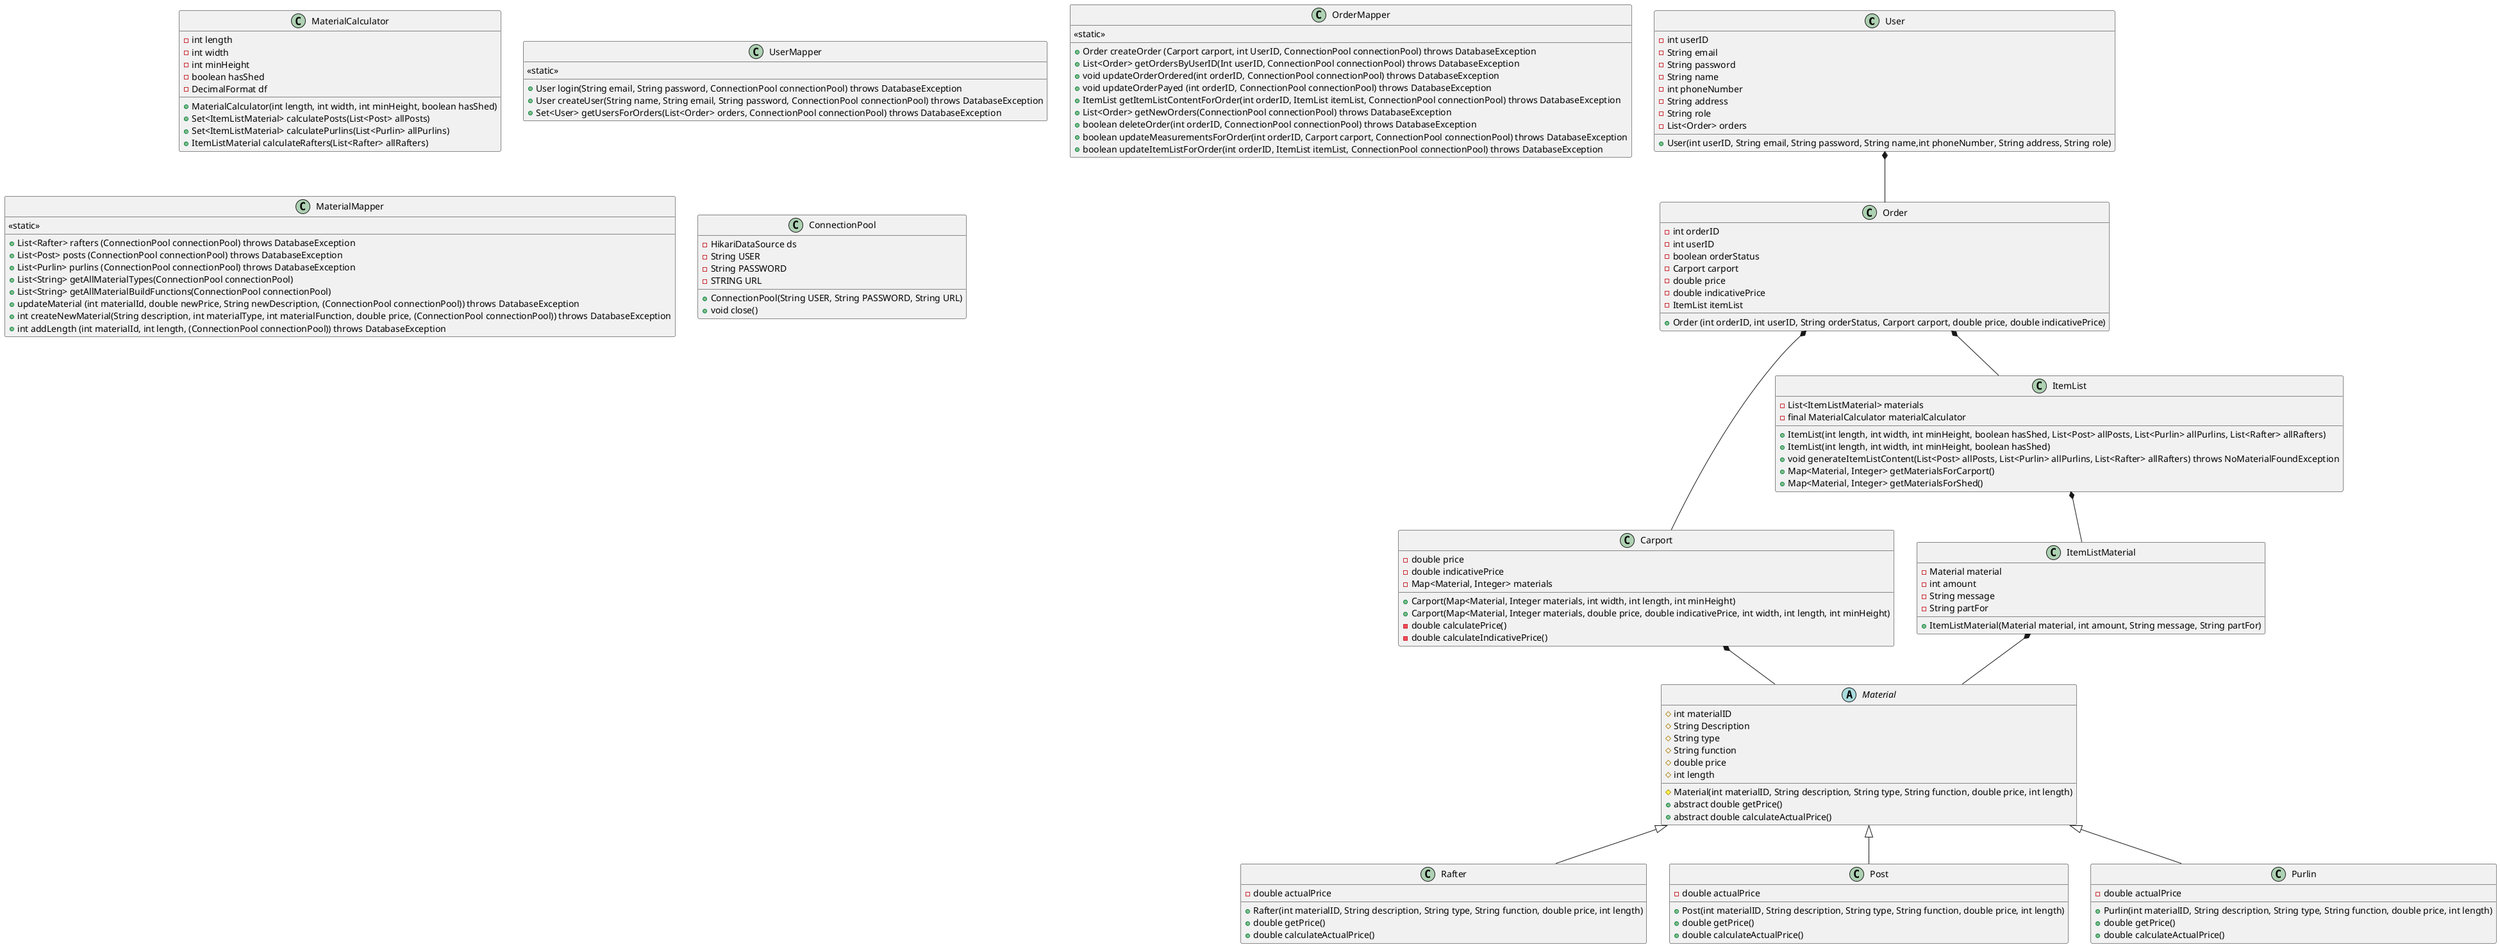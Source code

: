 @startuml

class User {
- int userID
- String email
- String password
- String name
- int phoneNumber
- String address
- String role
- List<Order> orders

+ User(int userID, String email, String password, String name,int phoneNumber, String address, String role)
}

class Order{
- int orderID
- int userID
- boolean orderStatus
- Carport carport
- double price
- double indicativePrice
- ItemList itemList

+ Order (int orderID, int userID, String orderStatus, Carport carport, double price, double indicativePrice)
}

class Carport{
- double price
- double indicativePrice
- Map<Material, Integer> materials

+ Carport(Map<Material, Integer materials, int width, int length, int minHeight)
+ Carport(Map<Material, Integer materials, double price, double indicativePrice, int width, int length, int minHeight)
- double calculatePrice()
- double calculateIndicativePrice()
}

abstract class Material{
# int materialID
# String Description
# String type
# String function
# double price
# int length

# Material(int materialID, String description, String type, String function, double price, int length)
+ abstract double getPrice()
+ abstract double calculateActualPrice()
}

class Rafter{
- double actualPrice
+ Rafter(int materialID, String description, String type, String function, double price, int length)
+ double getPrice()
+ double calculateActualPrice()
}

class Post{
- double actualPrice
+ Post(int materialID, String description, String type, String function, double price, int length)
+ double getPrice()
+ double calculateActualPrice()
}

class Purlin{
- double actualPrice
+ Purlin(int materialID, String description, String type, String function, double price, int length)
+ double getPrice()
+ double calculateActualPrice()
}

class ItemList{
- List<ItemListMaterial> materials
- final MaterialCalculator materialCalculator
+ ItemList(int length, int width, int minHeight, boolean hasShed, List<Post> allPosts, List<Purlin> allPurlins, List<Rafter> allRafters)
+ ItemList(int length, int width, int minHeight, boolean hasShed)
+ void generateItemListContent(List<Post> allPosts, List<Purlin> allPurlins, List<Rafter> allRafters) throws NoMaterialFoundException
+ Map<Material, Integer> getMaterialsForCarport()
+ Map<Material, Integer> getMaterialsForShed()
}

class MaterialCalculator{
- int length
- int width
- int minHeight
- boolean hasShed
- DecimalFormat df
+ MaterialCalculator(int length, int width, int minHeight, boolean hasShed)
+ Set<ItemListMaterial> calculatePosts(List<Post> allPosts)
+ Set<ItemListMaterial> calculatePurlins(List<Purlin> allPurlins)
+ ItemListMaterial calculateRafters(List<Rafter> allRafters)
}

class ItemListMaterial{
- Material material
- int amount
- String message
- String partFor
+ ItemListMaterial(Material material, int amount, String message, String partFor)
}

class UserMapper{
<<static>>
+ User login(String email, String password, ConnectionPool connectionPool) throws DatabaseException
+ User createUser(String name, String email, String password, ConnectionPool connectionPool) throws DatabaseException
+ Set<User> getUsersForOrders(List<Order> orders, ConnectionPool connectionPool) throws DatabaseException
}

class OrderMapper{
<<static>>
+ Order createOrder (Carport carport, int UserID, ConnectionPool connectionPool) throws DatabaseException
+ List<Order> getOrdersByUserID(Int userID, ConnectionPool connectionPool) throws DatabaseException
+ void updateOrderOrdered(int orderID, ConnectionPool connectionPool) throws DatabaseException
+ void updateOrderPayed (int orderID, ConnectionPool connectionPool) throws DatabaseException
+ ItemList getItemListContentForOrder(int orderID, ItemList itemList, ConnectionPool connectionPool) throws DatabaseException
+ List<Order> getNewOrders(ConnectionPool connectionPool) throws DatabaseException
+ boolean deleteOrder(int orderID, ConnectionPool connectionPool) throws DatabaseException
+ boolean updateMeasurementsForOrder(int orderID, Carport carport, ConnectionPool connectionPool) throws DatabaseException
+ boolean updateItemListForOrder(int orderID, ItemList itemList, ConnectionPool connectionPool) throws DatabaseException
}

class MaterialMapper{
<<static>>
+ List<Rafter> rafters (ConnectionPool connectionPool) throws DatabaseException
+ List<Post> posts (ConnectionPool connectionPool) throws DatabaseException
+ List<Purlin> purlins (ConnectionPool connectionPool) throws DatabaseException
+ List<String> getAllMaterialTypes(ConnectionPool connectionPool)
+ List<String> getAllMaterialBuildFunctions(ConnectionPool connectionPool)
+ updateMaterial (int materialId, double newPrice, String newDescription, (ConnectionPool connectionPool)) throws DatabaseException
+ int createNewMaterial(String description, int materialType, int materialFunction, double price, (ConnectionPool connectionPool)) throws DatabaseException
+ int addLength (int materialId, int length, (ConnectionPool connectionPool)) throws DatabaseException
}

class ConnectionPool{
- HikariDataSource ds
- String USER
- String PASSWORD
- STRING URL
+ ConnectionPool(String USER, String PASSWORD, String URL)
+ void close()
}

User *-- Order
Order *-- Carport
Order *-- ItemList
Carport *-- Material
ItemList *-- ItemListMaterial
ItemListMaterial *-- Material
Material <|-- Rafter
Material <|-- Post
Material <|-- Purlin












@enduml